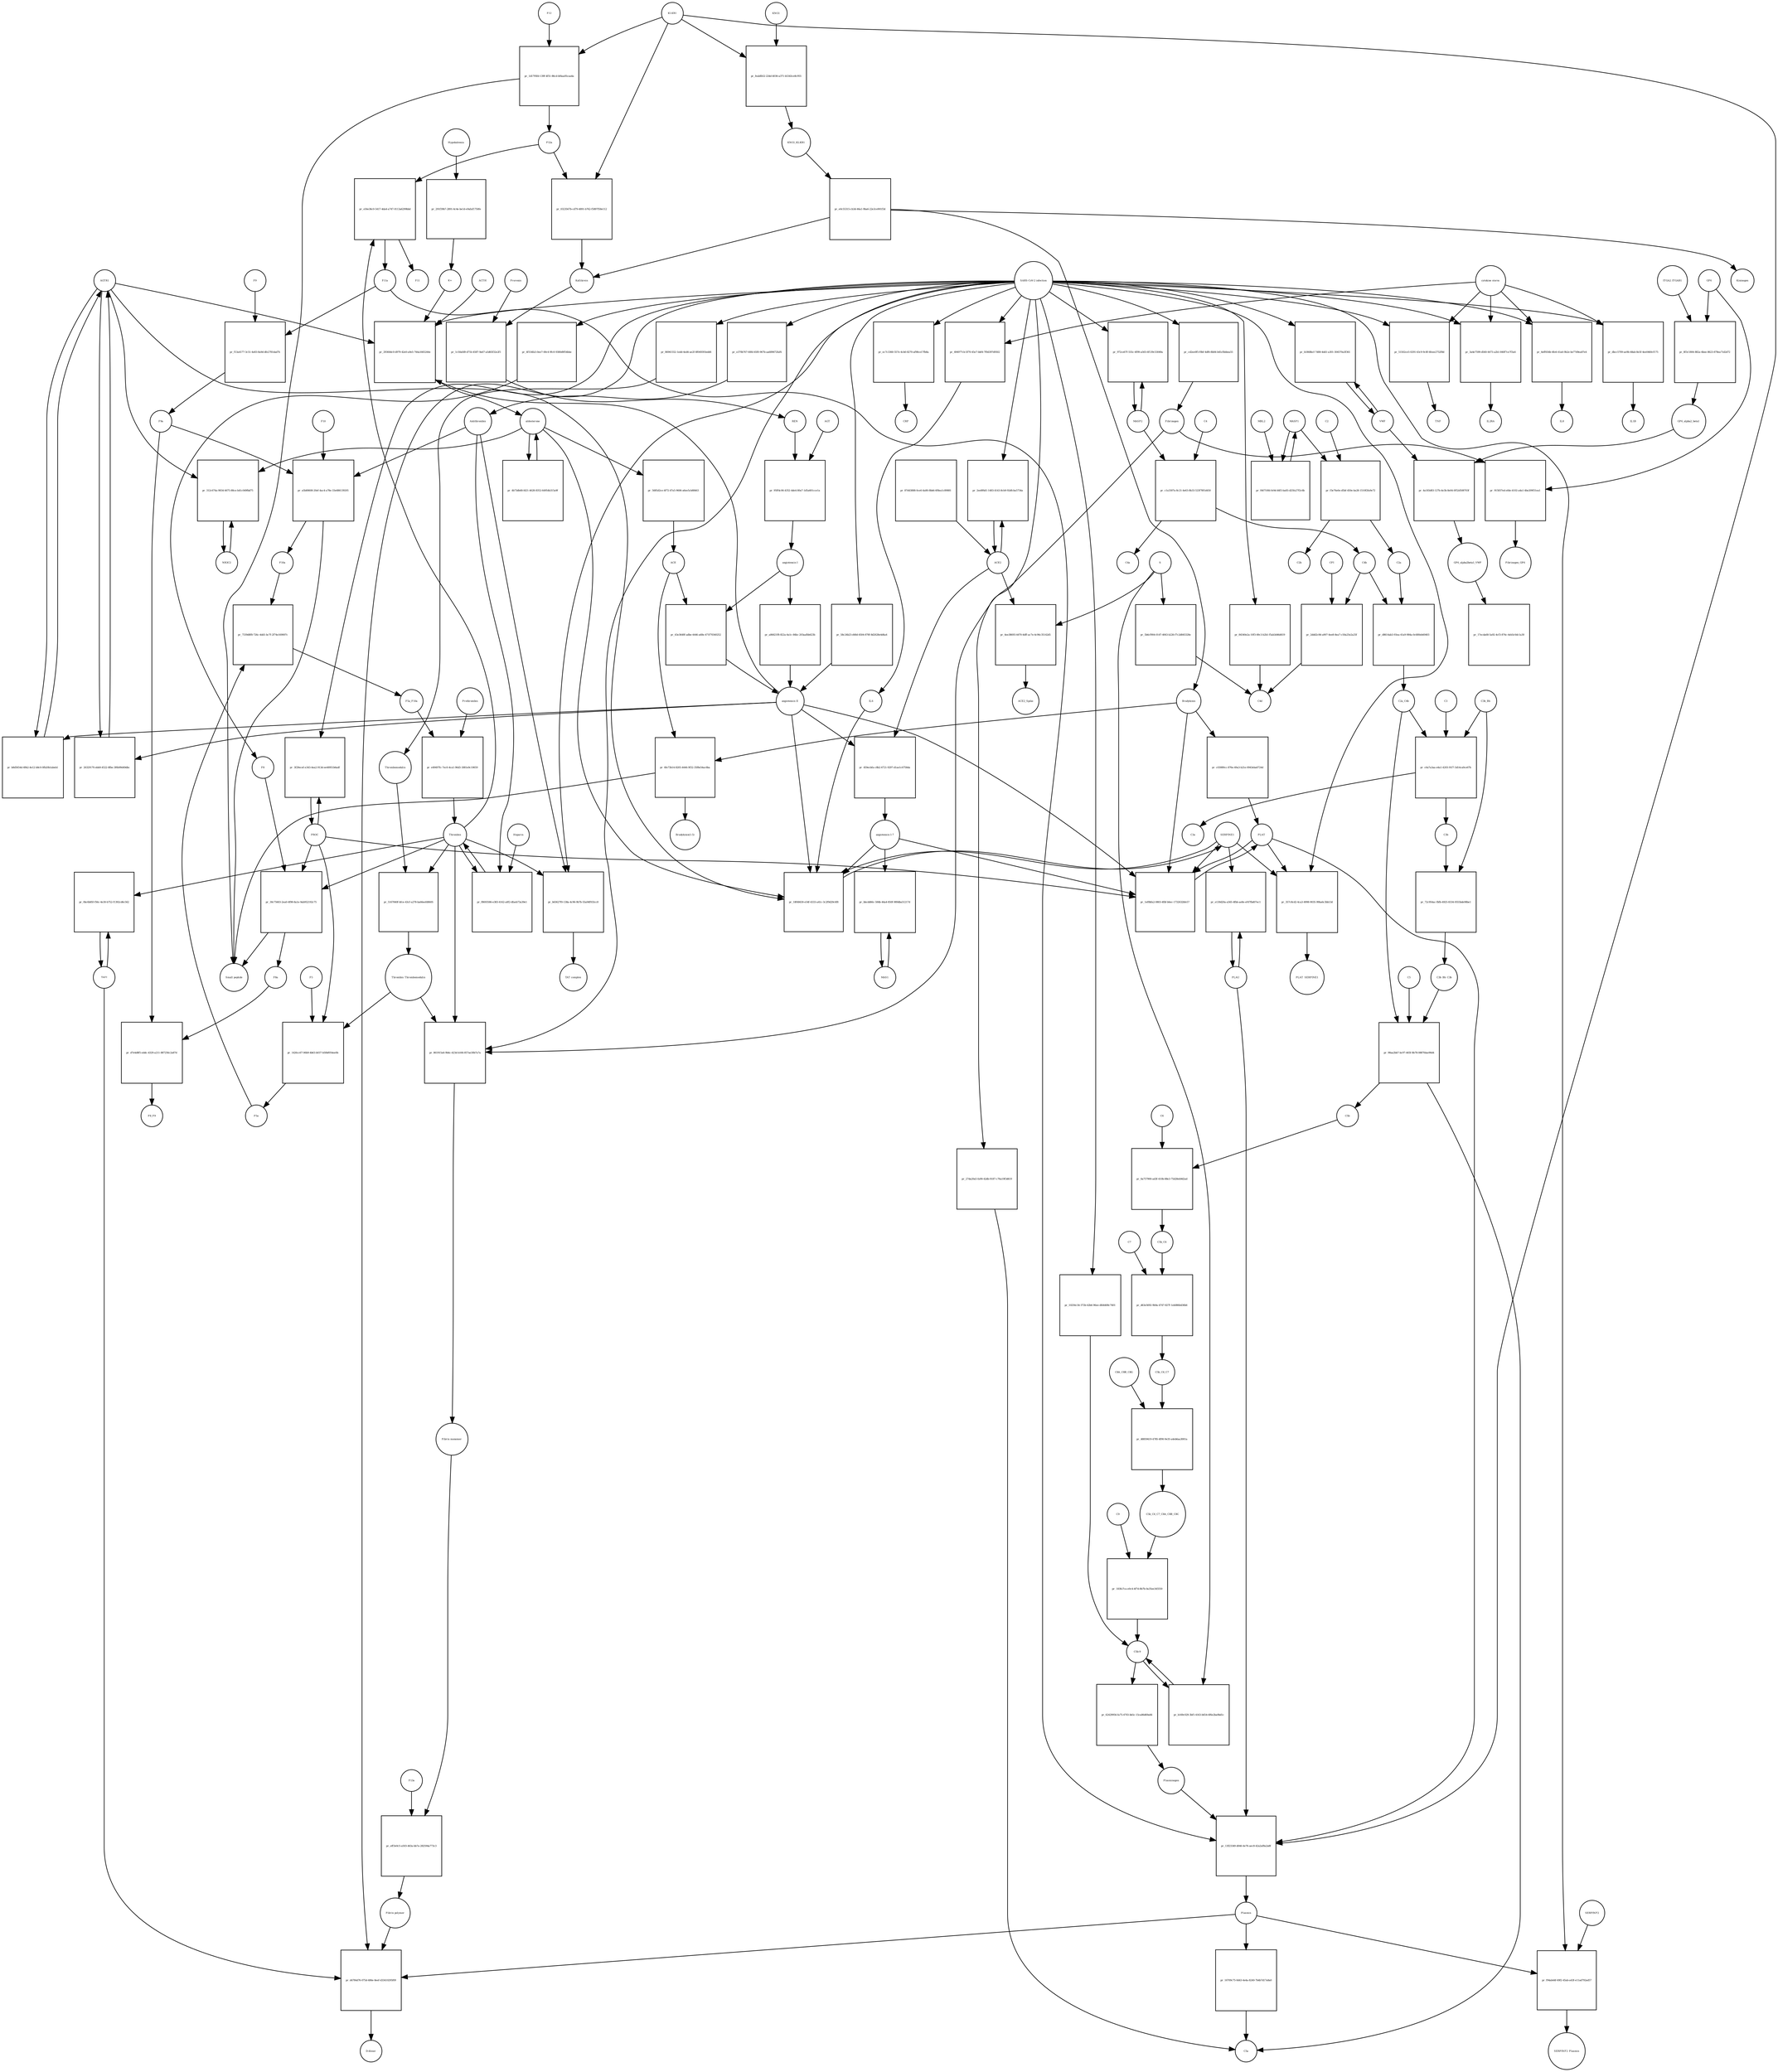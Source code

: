 strict digraph  {
F8 [annotation="urn_miriam_hgnc_3546|urn_miriam_taxonomy_9606", bipartite=0, cls=macromolecule, fontsize=4, label=F8, shape=circle];
"pr_30c75603-2ea0-4f98-8a1e-9ab952192c75" [annotation="", bipartite=1, cls=process, fontsize=4, label="pr_30c75603-2ea0-4f98-8a1e-9ab952192c75", shape=square];
"Small peptide" [annotation=urn_miriam_mesh_D010446, bipartite=0, cls=macromolecule, fontsize=4, label="Small peptide", shape=circle];
F8a [annotation="urn_miriam_hgnc.symbol_F8|urn_miriam_mesh_D015944|urn_miriam_taxonomy_9606", bipartite=0, cls=macromolecule, fontsize=4, label=F8a, shape=circle];
Thrombin [annotation="urn_miriam_hgnc_3535|urn_miriam_taxonomy_9606", bipartite=0, cls=macromolecule, fontsize=4, label=Thrombin, shape=circle];
PROC [annotation="urn_miriam_hgnc_9451|urn_miriam_taxonomy_9606", bipartite=0, cls=macromolecule, fontsize=4, label=PROC, shape=circle];
AGTR1 [annotation=urn_miriam_hgnc_336, bipartite=0, cls=macromolecule, fontsize=4, label=AGTR1, shape=circle];
"pr_b8d5654d-49b2-4e12-b8c0-0fb20b1abeb1" [annotation="", bipartite=1, cls=process, fontsize=4, label="pr_b8d5654d-49b2-4e12-b8c0-0fb20b1abeb1", shape=square];
"angiotensin II" [annotation="urn_miriam_obo.chebi_CHEBI%3A2718|urn_miriam_taxonomy_9606", bipartite=0, cls="simple chemical", fontsize=4, label="angiotensin II", shape=circle];
NR3C2 [annotation="", bipartite=0, cls=macromolecule, fontsize=4, label=NR3C2, shape=circle];
"pr_312c674a-9834-4675-88ce-b41c049fbd75" [annotation="", bipartite=1, cls=process, fontsize=4, label="pr_312c674a-9834-4675-88ce-b41c049fbd75", shape=square];
aldosterone [annotation="urn_miriam_obo.chebi_CHEBI%3A27584", bipartite=0, cls="simple chemical", fontsize=4, label=aldosterone, shape=circle];
"pr_4b73db68-fd21-4628-8352-64954b315a9f" [annotation="", bipartite=1, cls=process, fontsize=4, label="pr_4b73db68-fd21-4628-8352-64954b315a9f", shape=square];
SERPINE1 [annotation="", bipartite=0, cls=macromolecule, fontsize=4, label=SERPINE1, shape=circle];
"pr_18f48430-e54f-4333-a41c-3c2f9d29c6f8" [annotation="", bipartite=1, cls=process, fontsize=4, label="pr_18f48430-e54f-4333-a41c-3c2f9d29c6f8", shape=square];
"angiotensin I-7" [annotation="urn_miriam_obo.chebi_CHEBI%3A55438|urn_miriam_taxonomy_9606", bipartite=0, cls="simple chemical", fontsize=4, label="angiotensin I-7", shape=circle];
IL6 [annotation="urn_miriam_hgnc_6018|urn_miriam_taxonomy_9606", bipartite=0, cls=macromolecule, fontsize=4, label=IL6, shape=circle];
"pr_29360dc0-d979-42e0-a9e5-744a1665244e" [annotation="", bipartite=1, cls=process, fontsize=4, label="pr_29360dc0-d979-42e0-a9e5-744a1665244e", shape=square];
"SARS-CoV-2 infection" [annotation="urn_miriam_taxonomy_2697049|urn_miriam_mesh_D012327", bipartite=0, cls=phenotype, fontsize=4, label="SARS-CoV-2 infection", shape=circle];
"K+" [annotation="urn_miriam_obo.chebi_CHEBI%3A29103", bipartite=0, cls="simple chemical", fontsize=4, label="K+", shape=circle];
ACTH [annotation=urn_miriam_hgnc_9201, bipartite=0, cls="simple chemical", fontsize=4, label=ACTH, shape=circle];
"pr_58c24b23-d48d-4504-878f-8d2628e4d6a4" [annotation="", bipartite=1, cls=process, fontsize=4, label="pr_58c24b23-d48d-4504-878f-8d2628e4d6a4", shape=square];
Bradykinin [annotation="urn_miriam_obo.chebi_CHEBI%3A3165|urn_miriam_taxonomy_9606", bipartite=0, cls=macromolecule, fontsize=4, label=Bradykinin, shape=circle];
"pr_6fe73b14-8205-4446-9f32-35f8e54ac6ba" [annotation="", bipartite=1, cls=process, fontsize=4, label="pr_6fe73b14-8205-4446-9f32-35f8e54ac6ba", shape=square];
"Bradykinin(1-5)" [annotation="urn_miriam_mesh_C079000|urn_miriam_taxonomy_9606", bipartite=0, cls=macromolecule, fontsize=4, label="Bradykinin(1-5)", shape=circle];
ACE [annotation="urn_miriam_hgnc_2707|urn_miriam_taxonomy_9606", bipartite=0, cls=macromolecule, fontsize=4, label=ACE, shape=circle];
"pr_c03089cc-876e-49a3-b21e-0943eba6724d" [annotation="", bipartite=1, cls=process, fontsize=4, label="pr_c03089cc-876e-49a3-b21e-0943eba6724d", shape=square];
PLAT [annotation="urn_miriam_hgnc_9051|urn_miriam_taxonomy_9606", bipartite=0, cls=macromolecule, fontsize=4, label=PLAT, shape=circle];
"pr_26329170-ebb9-4522-8fbe-3f6b99d49dbc" [annotation="", bipartite=1, cls=process, fontsize=4, label="pr_26329170-ebb9-4522-8fbe-3f6b99d49dbc", shape=square];
MAS1 [annotation="", bipartite=0, cls=macromolecule, fontsize=4, label=MAS1, shape=circle];
"pr_bbcdd66c-584b-44a4-850f-989dba51217d" [annotation="", bipartite=1, cls=process, fontsize=4, label="pr_bbcdd66c-584b-44a4-850f-989dba51217d", shape=square];
Fibrinogen [annotation="urn_miriam_pubmed_19296670|urn_miriam_obo.go_GO%3A0005577|urn_miriam_hgnc_3661|urn_miriam_hgnc_3662|urn_miriam_hgnc_3694|urn_miriam_taxonomy_9606", bipartite=0, cls=complex, fontsize=4, label=Fibrinogen, shape=circle];
"pr_915837ed-efde-4102-a4a1-4be209f31ea1" [annotation="", bipartite=1, cls=process, fontsize=4, label="pr_915837ed-efde-4102-a4a1-4be209f31ea1", shape=square];
GP6 [annotation="urn_miriam_hgnc_HGNC%3A14388|urn_miriam_taxonomy_9606", bipartite=0, cls=macromolecule, fontsize=4, label=GP6, shape=circle];
Fibrinogen_GP6 [annotation="urn_miriam_pubmed_19296670|urn_miriam_obo.go_GO%3A0005577|urn_miriam_hgnc_HGNC%3A14388|urn_miriam_taxonomy_9606", bipartite=0, cls=complex, fontsize=4, label=Fibrinogen_GP6, shape=circle];
GP6_alpha2_beta1 [annotation="urn_miriam_pubmed_25051961|urn_miriam_taxonomy_10090|urn_miriam_hgnc_14338|urn_miriam_hgnc_6137|urn_miriam_hgnc_6153", bipartite=0, cls=complex, fontsize=4, label=GP6_alpha2_beta1, shape=circle];
"pr_4a183d83-127b-4e3b-8e04-0f52d508703f" [annotation="", bipartite=1, cls=process, fontsize=4, label="pr_4a183d83-127b-4e3b-8e04-0f52d508703f", shape=square];
VWF [annotation="urn_miriam_hgnc_12726|urn_miriam_taxonomy_9606", bipartite=0, cls=macromolecule, fontsize=4, label=VWF, shape=circle];
GP6_alpha2beta1_VWF [annotation="urn_miriam_pubmed_25051961|urn_miriam_taxonomy_10090|urn_miriam_hgnc_14338|urn_miriam_hgnc_6137|urn_miriam_hgnc_6153|urn_miriam_hgnc_12726", bipartite=0, cls=complex, fontsize=4, label=GP6_alpha2beta1_VWF, shape=circle];
"pr_8f3c1804-882a-4bee-8623-878ea71d2d72" [annotation="", bipartite=1, cls=process, fontsize=4, label="pr_8f3c1804-882a-4bee-8623-878ea71d2d72", shape=square];
ITGA2_ITGAB1 [annotation="urn_miriam_intact_EBI-16428357|urn_miriam_hgnc_6137|urn_miriam_hgnc_6153|urn_miriam_taxonomy_9606", bipartite=0, cls=complex, fontsize=4, label=ITGA2_ITGAB1, shape=circle];
"pr_17ecda68-5a92-4cf3-874c-4eb5c0dc1a30" [annotation="", bipartite=1, cls="omitted process", fontsize=4, label="pr_17ecda68-5a92-4cf3-874c-4eb5c0dc1a30", shape=square];
"Fibrin polymer" [annotation="urn_miriam_mesh_C465961|urn_miriam_taxonomy_9606", bipartite=0, cls=macromolecule, fontsize=4, label="Fibrin polymer", shape=circle];
"pr_d4784d76-075d-486e-8eef-d33410295f09" [annotation="", bipartite=1, cls=process, fontsize=4, label="pr_d4784d76-075d-486e-8eef-d33410295f09", shape=square];
"D-dimer" [annotation="urn_miriam_pubmed_19008457|urn_miriam_mesh_C036309|urn_miriam_taxonomy_9606", bipartite=0, cls=macromolecule, fontsize=4, label="D-dimer", shape=circle];
Plasmin [annotation="urn_miriam_hgnc.symbol_PLG|urn_miriam_mesh_D005341|urn_miriam_brenda_3.4.21.7|urn_miriam_taxonomy_9606", bipartite=0, cls=macromolecule, fontsize=4, label=Plasmin, shape=circle];
TAFI [annotation="urn_miriam_hgnc_1546|urn_miriam_taxonomy_9606", bipartite=0, cls=macromolecule, fontsize=4, label=TAFI, shape=circle];
"Fibrin monomer" [annotation="urn_miriam_mesh_C011468|urn_miriam_taxonomy_9606", bipartite=0, cls=macromolecule, fontsize=4, label="Fibrin monomer", shape=circle];
"pr_eff3e0c5-a503-463a-bb7a-282594a773c3" [annotation="", bipartite=1, cls=process, fontsize=4, label="pr_eff3e0c5-a503-463a-bb7a-282594a773c3", shape=square];
F13a [annotation="urn_miriam_hgnc.symbol_F13|urn_miriam_mesh_D026122|urn_miriam_brenda_2.3.2.13|urn_miriam_taxonomy_9606", bipartite=0, cls=macromolecule, fontsize=4, label=F13a, shape=circle];
"pr_51502ce5-0291-43c9-9c8f-6feee2752f8d" [annotation="", bipartite=1, cls=process, fontsize=4, label="pr_51502ce5-0291-43c9-9c8f-6feee2752f8d", shape=square];
TNF [annotation="urn_miriam_hgnc_11892|urn_miriam_taxonomy_9606", bipartite=0, cls=macromolecule, fontsize=4, label=TNF, shape=circle];
"cytokine storm" [annotation="urn_miriam_pubmed_2504360|urn_miriam_taxonomy_9606", bipartite=0, cls=phenotype, fontsize=4, label="cytokine storm", shape=circle];
"pr_16709c75-0d43-4e4a-8240-7b4b7d17a8a0" [annotation="", bipartite=1, cls=process, fontsize=4, label="pr_16709c75-0d43-4e4a-8240-7b4b7d17a8a0", shape=square];
C5a [annotation="urn_miriam_hgnc.symbol_C5|urn_miriam_mesh_D015936|urn_miriam_taxonomy_9606", bipartite=0, cls=macromolecule, fontsize=4, label=C5a, shape=circle];
"pr_62429956-fa75-4703-bb5c-15ca86d69a66" [annotation="", bipartite=1, cls=process, fontsize=4, label="pr_62429956-fa75-4703-bb5c-15ca86d69a66", shape=square];
Plasminogen [annotation="urn_miriam_hgnc_9071|urn_miriam_taxonomy_9606", bipartite=0, cls=macromolecule, fontsize=4, label=Plasminogen, shape=circle];
"C5b-9" [annotation="urn_miriam_obo.go_GO%3A0005579|urn_miriam_mesh_D015938|urn_miriam_mesh_D050776|urn_miriam_hgnc_1339|urn_miriam_hgnc_1346|urn_miriam_hgnc_1352|urn_miriam_hgnc_1353|urn_miriam_hgnc_1354|urn_miriam_hgnc_1358|urn_miriam_taxonomy_9606", bipartite=0, cls=complex, fontsize=4, label="C5b-9", shape=circle];
C2 [annotation="urn_miriam_hgnc_1248|urn_miriam_taxonomy_9606", bipartite=0, cls=macromolecule, fontsize=4, label=C2, shape=circle];
"pr_f3e76e0e-d5bf-450e-ba28-1510f2fa9e72" [annotation="", bipartite=1, cls=process, fontsize=4, label="pr_f3e76e0e-d5bf-450e-ba28-1510f2fa9e72", shape=square];
C2a [annotation="urn_miriam_hgnc.symbol_C2|urn_miriam_mesh_D050678|urn_miriam_taxonomy_9606", bipartite=0, cls=macromolecule, fontsize=4, label=C2a, shape=circle];
C2b [annotation="urn_miriam_hgnc.symbol_C2|urn_miriam_mesh_D050679|urn_miriam_taxonomy_9606", bipartite=0, cls=macromolecule, fontsize=4, label=C2b, shape=circle];
MASP1 [annotation="urn_miriam_hgnc_6901|urn_miriam_taxonomy_9606", bipartite=0, cls=macromolecule, fontsize=4, label=MASP1, shape=circle];
"pr_3a4e7599-d560-4473-a2b1-840f7ce7f3a4" [annotation="", bipartite=1, cls=process, fontsize=4, label="pr_3a4e7599-d560-4473-a2b1-840f7ce7f3a4", shape=square];
IL2RA [annotation="urn_miriam_hgnc_6008|urn_miriam_taxonomy_9606", bipartite=0, cls=macromolecule, fontsize=4, label=IL2RA, shape=circle];
"pr_6eff656b-4fe6-41a6-9b2e-be77d9ea87e4" [annotation="", bipartite=1, cls=process, fontsize=4, label="pr_6eff656b-4fe6-41a6-9b2e-be77d9ea87e4", shape=square];
IL8 [annotation="urn_miriam_hgnc_6025|urn_miriam_taxonomy_9606", bipartite=0, cls=macromolecule, fontsize=4, label=IL8, shape=circle];
"pr_27da20a5-fa90-42db-9187-c76a19f3d619" [annotation="", bipartite=1, cls=process, fontsize=4, label="pr_27da20a5-fa90-42db-9187-c76a19f3d619", shape=square];
"pr_494977cb-5f70-45e7-bbf4-7f0d397d9502" [annotation="", bipartite=1, cls=process, fontsize=4, label="pr_494977cb-5f70-45e7-bbf4-7f0d397d9502", shape=square];
"pr_dbcc5709-ae9b-48ab-8e5f-4ee0460cf175" [annotation="", bipartite=1, cls=process, fontsize=4, label="pr_dbcc5709-ae9b-48ab-8e5f-4ee0460cf175", shape=square];
IL1B [annotation="urn_miriam_hgnc_5992|urn_miriam_taxonomy_9606", bipartite=0, cls=macromolecule, fontsize=4, label=IL1B, shape=circle];
Prorenin [annotation="urn_miriam_hgnc_9958|urn_miriam_taxonomy_9606", bipartite=0, cls=macromolecule, fontsize=4, label=Prorenin, shape=circle];
"pr_1c50afd9-d71b-4587-9a67-a5d65f32e2f1" [annotation="", bipartite=1, cls=process, fontsize=4, label="pr_1c50afd9-d71b-4587-9a67-a5d65f32e2f1", shape=square];
REN [annotation="urn_miriam_hgnc.symbol_REN|urn_miriam_taxonomy_9606", bipartite=0, cls=macromolecule, fontsize=4, label=REN, shape=circle];
Kallikrein [annotation="urn_miriam_hgnc.symbol_KLKB1|urn_miriam_mesh_D020842|urn_miriam_brenda_3.4.21.34|urn_miriam_taxonomy_9606", bipartite=0, cls=macromolecule, fontsize=4, label=Kallikrein, shape=circle];
KLKB1 [annotation="urn_miriam_hgnc_6371|urn_miriam_taxonomy_9606", bipartite=0, cls=macromolecule, fontsize=4, label=KLKB1, shape=circle];
"pr_0323567b-cd79-4891-b762-f5897f58e112" [annotation="", bipartite=1, cls=process, fontsize=4, label="pr_0323567b-cd79-4891-b762-f5897f58e112", shape=square];
F12a [annotation="urn_miriam_hgnc.symbol_F12|urn_miriam_mesh_D015956|urn_miriam_brenda_3.4.21.38|urn_miriam_taxonomy_9606", bipartite=0, cls=macromolecule, fontsize=4, label=F12a, shape=circle];
"pr_86941552-1edd-4ed4-ae2f-8f049393edd6" [annotation="", bipartite=1, cls=process, fontsize=4, label="pr_86941552-1edd-4ed4-ae2f-8f049393edd6", shape=square];
Thrombomodulin [annotation="urn_miriam_hgnc_11784|urn_miriam_taxonomy_9606", bipartite=0, cls=macromolecule, fontsize=4, label=Thrombomodulin, shape=circle];
"pr_f94ab44f-69f2-45ab-a43f-e11ad792ad57" [annotation="", bipartite=1, cls=process, fontsize=4, label="pr_f94ab44f-69f2-45ab-a43f-e11ad792ad57", shape=square];
SERPINF2 [annotation="urn_miriam_hgnc_9075|urn_miriam_taxonomy_9606", bipartite=0, cls=macromolecule, fontsize=4, label=SERPINF2, shape=circle];
SERPINF2_Plasmin [annotation="urn_miriam_pubmed_2437112|urn_miriam_biogrid_314240|urn_miriam_hgnc_9075|urn_miriam_mesh_D005341|urn_miriam_taxonomy_9606", bipartite=0, cls=complex, fontsize=4, label=SERPINF2_Plasmin, shape=circle];
"pr_84340e2a-10f3-49c3-b2b1-f5ab3d46d619" [annotation="", bipartite=1, cls=process, fontsize=4, label="pr_84340e2a-10f3-49c3-b2b1-f5ab3d46d619", shape=square];
C4d [annotation="urn_miriam_hgnc.symbol_C4b|urn_miriam_mesh_C032261|urn_miriam_taxonomy_9606", bipartite=0, cls=macromolecule, fontsize=4, label=C4d, shape=circle];
"pr_10256c34-372b-42b6-96ee-dfd4408c7401" [annotation="", bipartite=1, cls=process, fontsize=4, label="pr_10256c34-372b-42b6-96ee-dfd4408c7401", shape=square];
"pr_3f29ecef-e343-4ea2-913d-ee48951b6adf" [annotation="", bipartite=1, cls=process, fontsize=4, label="pr_3f29ecef-e343-4ea2-913d-ee48951b6adf", shape=square];
"pr_b1868bcf-7d08-4dd1-a301-304570a3f361" [annotation="", bipartite=1, cls=process, fontsize=4, label="pr_b1868bcf-7d08-4dd1-a301-304570a3f361", shape=square];
"pr_ec7c3360-557e-4cb0-8270-af98ce17fb8a" [annotation="", bipartite=1, cls=process, fontsize=4, label="pr_ec7c3360-557e-4cb0-8270-af98ce17fb8a", shape=square];
CRP [annotation="urn_miriam_hgnc_2367|urn_miriam_taxonomy_9606", bipartite=0, cls=macromolecule, fontsize=4, label=CRP, shape=circle];
"pr_b169c029-3bf1-4163-b654-6f6e2ba9bd1c" [annotation="", bipartite=1, cls=process, fontsize=4, label="pr_b169c029-3bf1-4163-b654-6f6e2ba9bd1c", shape=square];
S [annotation="urn_miriam_uniprot_P0DTC2|urn_miriam_uniprot_P59594|urn_miriam_taxonomy_2697049", bipartite=0, cls=macromolecule, fontsize=4, label=S, shape=circle];
"pr_5b6cf904-0147-4063-b226-f7c2d845328e" [annotation="", bipartite=1, cls=process, fontsize=4, label="pr_5b6cf904-0147-4063-b226-f7c2d845328e", shape=square];
"pr_459ecbfa-c8b2-4721-9297-d1ae1c6758da" [annotation="", bipartite=1, cls=process, fontsize=4, label="pr_459ecbfa-c8b2-4721-9297-d1ae1c6758da", shape=square];
ACE2 [annotation="urn_miriam_hgnc_13557|urn_miriam_taxonomy_9606", bipartite=0, cls=macromolecule, fontsize=4, label=ACE2, shape=circle];
"pr_87d43888-0ce6-4a80-8bb6-6f8ea1c89881" [annotation="", bipartite=1, cls=process, fontsize=4, label="pr_87d43888-0ce6-4a80-8bb6-6f8ea1c89881", shape=square];
"pr_4ee38693-4470-4dff-ac7e-4c96c35142d5" [annotation="", bipartite=1, cls=process, fontsize=4, label="pr_4ee38693-4470-4dff-ac7e-4c96c35142d5", shape=square];
ACE2_Spike [annotation="urn_miriam_pdb_6CS2|urn_miriam_hgnc_13557|urn_miriam_uniprot_P0DTC2|urn_miriam_taxonomy_9606|urn_miriam_taxonomy_2697049", bipartite=0, cls=complex, fontsize=4, label=ACE2_Spike, shape=circle];
"pr_2ee8f6d1-1483-4143-8cb9-92dfcba5734a" [annotation="", bipartite=1, cls=process, fontsize=4, label="pr_2ee8f6d1-1483-4143-8cb9-92dfcba5734a", shape=square];
"pr_e370b767-60fd-45f0-967b-aa689672faf6" [annotation="", bipartite=1, cls=process, fontsize=4, label="pr_e370b767-60fd-45f0-967b-aa689672faf6", shape=square];
Antithrombin [annotation="urn_miriam_hgnc_775|urn_miriam_taxonomy_9606", bipartite=0, cls=macromolecule, fontsize=4, label=Antithrombin, shape=circle];
"pr_4f154fa5-0ee7-49c4-9fc0-9380d9f54bbe" [annotation="", bipartite=1, cls=process, fontsize=4, label="pr_4f154fa5-0ee7-49c4-9fc0-9380d9f54bbe", shape=square];
C4b [annotation="urn_miriam_hgnc_1324|urn_miriam_taxonomy_9606", bipartite=0, cls=macromolecule, fontsize=4, label=C4b, shape=circle];
"pr_2ddd2c84-a907-4ee8-8ea7-c50a25e2a25f" [annotation="", bipartite=1, cls=process, fontsize=4, label="pr_2ddd2c84-a907-4ee8-8ea7-c50a25e2a25f", shape=square];
CFI [annotation="urn_miriam_hgnc_2771|urn_miriam_taxonomy_9606", bipartite=0, cls=macromolecule, fontsize=4, label=CFI, shape=circle];
C3b [annotation="urn_miriam_hgnc.symbol_C3|urn_miriam_mesh_D003179|urn_miriam_taxonomy_9606", bipartite=0, cls=macromolecule, fontsize=4, label=C3b, shape=circle];
"pr_72c954ac-fbfb-4925-8334-0555bde98be1" [annotation="", bipartite=1, cls=process, fontsize=4, label="pr_72c954ac-fbfb-4925-8334-0555bde98be1", shape=square];
C3b_Bb [annotation="urn_miriam_pubmed_12440962|urn_miriam_brenda_3.4.21.47|urn_miriam_mesh_D051561|urn_miriam_mesh_D003179|urn_miriam_hgnc_1037|urn_miriam_taxonomy_9606", bipartite=0, cls=complex, fontsize=4, label=C3b_Bb, shape=circle];
C3b_Bb_C3b [annotation="urn_miriam_pubmed_12440962|urn_miriam_brenda_34.4.21.47|urn_miriam_mesh_D051566|urn_miriam_mesh_D003179|urn_miriam_hgnc_1037|urn_miriam_taxonomy_9606", bipartite=0, cls=complex, fontsize=4, label=C3b_Bb_C3b, shape=circle];
"pr_d8614ab3-93ea-41a9-984a-0c680eb60403" [annotation="", bipartite=1, cls=process, fontsize=4, label="pr_d8614ab3-93ea-41a9-984a-0c680eb60403", shape=square];
C2a_C4b [annotation="urn_miriam_mesh_D051574|urn_miriam_brenda_3.4.21.43|urn_miriam_mesh_D050678|urn_miriam_hgnc_1324|urn_miriam_taxonomy_9606", bipartite=0, cls=complex, fontsize=4, label=C2a_C4b, shape=circle];
C4 [annotation="urn_miriam_mesh_D00318|urn_miriam_taxonomy_9606", bipartite=0, cls=macromolecule, fontsize=4, label=C4, shape=circle];
"pr_c1a3307a-8c21-4e63-8b33-523f78f1d450" [annotation="", bipartite=1, cls=process, fontsize=4, label="pr_c1a3307a-8c21-4e63-8b33-523f78f1d450", shape=square];
C4a [annotation="urn_miriam_hgnc_1323|urn_miriam_taxonomy_9606", bipartite=0, cls=macromolecule, fontsize=4, label=C4a, shape=circle];
MASP2 [annotation="urn_miriam_hgnc_6902|urn_miriam_taxonomy_9606", bipartite=0, cls=macromolecule, fontsize=4, label=MASP2, shape=circle];
"pr_f46710fd-fe9d-46f3-ba83-d25fa27f2c6b" [annotation="", bipartite=1, cls=process, fontsize=4, label="pr_f46710fd-fe9d-46f3-ba83-d25fa27f2c6b", shape=square];
MBL2 [annotation="urn_miriam_hgnc_6902|urn_miriam_taxonomy_9606", bipartite=0, cls=macromolecule, fontsize=4, label=MBL2, shape=circle];
"pr_972ce67f-555c-4f99-a565-6f139c53049a" [annotation="", bipartite=1, cls=process, fontsize=4, label="pr_972ce67f-555c-4f99-a565-6f139c53049a", shape=square];
PLAU [annotation="urn_miriam_hgnc_9052|urn_miriam_taxonomy_9606", bipartite=0, cls=macromolecule, fontsize=4, label=PLAU, shape=circle];
"pr_e130d20a-a565-4fbb-ae8e-ef47fbd07ec1" [annotation="", bipartite=1, cls=process, fontsize=4, label="pr_e130d20a-a565-4fbb-ae8e-ef47fbd07ec1", shape=square];
C5b_C6_C7_C8A_C8B_C8G [annotation="urn_miriam_pubmed_28630159|urn_miriam_mesh_C042295|urn_miriam_mesh_D050776|urn_miriam_hgnc_1339|urn_miriam_hgnc_1352|urn_miriam_hgnc_1353|urn_miriam_hgnc_1354|urn_miriam_taxonomy_9606", bipartite=0, cls=complex, fontsize=4, label=C5b_C6_C7_C8A_C8B_C8G, shape=circle];
"pr_183fa7ca-e0c4-4f7d-8b7b-0a35ee345550" [annotation="", bipartite=1, cls=process, fontsize=4, label="pr_183fa7ca-e0c4-4f7d-8b7b-0a35ee345550", shape=square];
C9 [annotation="urn_miriam_hgnc_1358|urn_miriam_taxonomy_9606", bipartite=0, cls=macromolecule, fontsize=4, label=C9, shape=circle];
C5b_C6_C7 [annotation="urn_miriam_pubmed_28630159|urn_miriam_mesh_C037453|urn_miriam_mesh_D050776|urn_miriam_hgnc_1339|urn_miriam_hgnc_1346|urn_miriam_taxonomy_9606", bipartite=0, cls=complex, fontsize=4, label=C5b_C6_C7, shape=circle];
"pr_48859419-4785-4f90-9e35-a4eb6aa3001a" [annotation="", bipartite=1, cls=process, fontsize=4, label="pr_48859419-4785-4f90-9e35-a4eb6aa3001a", shape=square];
C8A_C8B_C8G [annotation="urn_miriam_mesh_D003185|urn_miriam_hgnc_1353|urn_miriam_hgnc_1352|urn_miriam_hgnc_1354|urn_miriam_taxonomy_9606", bipartite=0, cls=complex, fontsize=4, label=C8A_C8B_C8G, shape=circle];
C5b_C6 [annotation="urn_miriam_mesh_C050974|urn_miriam_mesh_D050776|urn_miriam_hgnc_1339|urn_miriam_taxonomy_9606", bipartite=0, cls=complex, fontsize=4, label=C5b_C6, shape=circle];
"pr_d63e5692-9b9a-4747-827f-1eb086b436b6" [annotation="", bipartite=1, cls=process, fontsize=4, label="pr_d63e5692-9b9a-4747-827f-1eb086b436b6", shape=square];
C7 [annotation="urn_miriam_hgnc_HGNC%3A1346|urn_miriam_taxonomy_9606", bipartite=0, cls=macromolecule, fontsize=4, label=C7, shape=circle];
C5b [annotation="urn_miriam_hgnc.symbol_C5|urn_miriam_mesh_D050776|urn_miriam_taxonomy_9606", bipartite=0, cls=macromolecule, fontsize=4, label=C5b, shape=circle];
"pr_6a757900-ad3f-410b-88e3-75d28eb9d2ad" [annotation="", bipartite=1, cls=process, fontsize=4, label="pr_6a757900-ad3f-410b-88e3-75d28eb9d2ad", shape=square];
C6 [annotation="urn_miriam_hgnc_1339|urn_miriam_taxonomy_9606", bipartite=0, cls=macromolecule, fontsize=4, label=C6, shape=circle];
C5 [annotation="urn_miriam_hgnc_1331|urn_miriam_taxonomy_9606", bipartite=0, cls=macromolecule, fontsize=4, label=C5, shape=circle];
"pr_98aa2bb7-bc97-465f-8b78-0887fdae90d4" [annotation="", bipartite=1, cls=process, fontsize=4, label="pr_98aa2bb7-bc97-465f-8b78-0887fdae90d4", shape=square];
C3 [annotation="urn_miriam_hgnc_1318|urn_miriam_taxonomy_9606", bipartite=0, cls=macromolecule, fontsize=4, label=C3, shape=circle];
"pr_c6a7a3aa-e4a1-4203-91f7-5d14ca9ce67b" [annotation="", bipartite=1, cls=process, fontsize=4, label="pr_c6a7a3aa-e4a1-4203-91f7-5d14ca9ce67b", shape=square];
C3a [annotation="urn_miriam_hgnc.symbol_C3|urn_miriam_mesh_D015926|urn_miriam_taxonomy_9606", bipartite=0, cls=macromolecule, fontsize=4, label=C3a, shape=circle];
"pr_5167840f-bfce-43cf-a278-ba66eefd8605" [annotation="", bipartite=1, cls=process, fontsize=4, label="pr_5167840f-bfce-43cf-a278-ba66eefd8605", shape=square];
Thrombin_Thrombomodulin [annotation="urn_miriam_pubmed_6282863|urn_miriam_taxonomy_9986|urn_miriam_biogrid_283352|urn_miriam_mesh_D013917|urn_miriam_hgnc_11784", bipartite=0, cls=complex, fontsize=4, label=Thrombin_Thrombomodulin, shape=circle];
"pr_861915a6-9b4c-423d-b166-857ae30b7a7a" [annotation="", bipartite=1, cls=process, fontsize=4, label="pr_861915a6-9b4c-423d-b166-857ae30b7a7a", shape=square];
KNG1_KLKB1 [annotation="urn_miriam_pubmed_17598838|urn_miriam_intact_EBI-10087151|urn_miriam_hgnc_6371|urn_miriam_hgnc_6383|urn_miriam_taxonomy_9606", bipartite=0, cls=complex, fontsize=4, label=KNG1_KLKB1, shape=circle];
"pr_e0c55315-cb3d-46a1-9ba6-22e3ce901f3d" [annotation="", bipartite=1, cls=process, fontsize=4, label="pr_e0c55315-cb3d-46a1-9ba6-22e3ce901f3d", shape=square];
Kininogen [annotation="urn_miriam_hgnc.symbol_KNG1|urn_miriam_mesh_D019679|urn_miriam_taxonomy_9606", bipartite=0, cls=macromolecule, fontsize=4, label=Kininogen, shape=circle];
"pr_cd2ee0f5-f0bf-4df6-8b84-b45cfbbbea55" [annotation="", bipartite=1, cls=process, fontsize=4, label="pr_cd2ee0f5-f0bf-4df6-8b84-b45cfbbbea55", shape=square];
"angiotensin I" [annotation="urn_miriam_obo.chebi_CHEBI%3A2718|urn_miriam_taxonomy_9606", bipartite=0, cls="simple chemical", fontsize=4, label="angiotensin I", shape=circle];
"pr_a86621f8-822a-4a1c-84bc-203aafbb623b" [annotation="", bipartite=1, cls=process, fontsize=4, label="pr_a86621f8-822a-4a1c-84bc-203aafbb623b", shape=square];
"pr_357c8cd2-4ca3-4998-9035-99ba6c3bb13d" [annotation="", bipartite=1, cls=process, fontsize=4, label="pr_357c8cd2-4ca3-4998-9035-99ba6c3bb13d", shape=square];
PLAT_SERPINE1 [annotation="urn_miriam_pubmed_22449964|urn_miriam_intact_EBI-7800882|urn_miriam_hgnc_9051|urn_miriam_hgnc_8593|urn_miriam_taxonomy_9606", bipartite=0, cls=complex, fontsize=4, label=PLAT_SERPINE1, shape=circle];
"pr_0bc6b85f-f56c-4e30-b752-f1392cd6c562" [annotation="", bipartite=1, cls=process, fontsize=4, label="pr_0bc6b85f-f56c-4e30-b752-f1392cd6c562", shape=square];
"pr_1ef8bfa2-0803-4fbf-b6ec-1732632bfe57" [annotation="", bipartite=1, cls=process, fontsize=4, label="pr_1ef8bfa2-0803-4fbf-b6ec-1732632bfe57", shape=square];
"pr_b63627f0-138a-4c96-9b7b-55a94f933cc8" [annotation="", bipartite=1, cls=process, fontsize=4, label="pr_b63627f0-138a-4c96-9b7b-55a94f933cc8", shape=square];
"TAT complex" [annotation="urn_miriam_pubmed_22930518|urn_miriam_mesh_C046193|urn_miriam_mesh_D013917|urn_miriam_hgnc_775|urn_miriam_taxonomy_9606", bipartite=0, cls=complex, fontsize=4, label="TAT complex", shape=circle];
"pr_13f23349-d046-4e76-aec8-42a2af8a2a8f" [annotation="", bipartite=1, cls=process, fontsize=4, label="pr_13f23349-d046-4e76-aec8-42a2af8a2a8f", shape=square];
F11a [annotation="urn_miriam_hgnc.symbol_F11|urn_miriam_mesh_D015945|urn_miriam_brenda_3.4.21.27|urn_miriam_taxonomy_9606", bipartite=0, cls=macromolecule, fontsize=4, label=F11a, shape=circle];
"pr_f8693586-e383-4162-a0f2-dfaeb73a39e1" [annotation="", bipartite=1, cls=process, fontsize=4, label="pr_f8693586-e383-4162-a0f2-dfaeb73a39e1", shape=square];
Heparin [annotation="urn_miriam_pubmed_708377|urn_miriam_obo.chebi_CHEBI%3A28304|urn_miriam_taxonomy_9606", bipartite=0, cls="simple chemical", fontsize=4, label=Heparin, shape=circle];
Prothrombin [annotation="urn_miriam_hgnc_3535|urn_miriam_taxonomy_9606", bipartite=0, cls=macromolecule, fontsize=4, label=Prothrombin, shape=circle];
"pr_e49497fc-7ec0-4ca1-96d3-1881e9c10659" [annotation="", bipartite=1, cls=process, fontsize=4, label="pr_e49497fc-7ec0-4ca1-96d3-1881e9c10659", shape=square];
F5a_F10a [annotation="urn_miriam_pubmed_2303476|urn_miriam_mesh_C022475|urn_miriam_mesh_D15943|urn_miriam_mesh_D015951|urn_miriam_taxonomy_9606", bipartite=0, cls=complex, fontsize=4, label=F5a_F10a, shape=circle];
F10a [annotation="urn_miriam_hgnc.symbol_F10|urn_miriam_mesh_D015951|urn_miriam_brenda_3.4.21.6|urn_miriam_taxonomy_9606", bipartite=0, cls=macromolecule, fontsize=4, label=F10a, shape=circle];
"pr_7339d8f8-726c-4dd1-bc7f-2f74e169007c" [annotation="", bipartite=1, cls=process, fontsize=4, label="pr_7339d8f8-726c-4dd1-bc7f-2f74e169007c", shape=square];
F5a [annotation="urn_miriam_hgnc.symbol_F5|urn_miriam_mesh_D015943|urn_miriam_taxonomy_9606", bipartite=0, cls=macromolecule, fontsize=4, label=F5a, shape=circle];
F5 [annotation="urn_miriam_hgnc_3541|urn_miriam_taxonomy_9606", bipartite=0, cls=macromolecule, fontsize=4, label=F5, shape=circle];
"pr_1426cc67-06b9-4b63-b037-b50bf054ee0b" [annotation="", bipartite=1, cls=process, fontsize=4, label="pr_1426cc67-06b9-4b63-b037-b50bf054ee0b", shape=square];
F9a [annotation="urn_miriam_hgnc.symbol_F9|urn_miriam_mesh_D015949|urn_miriam_taxonomy_9606", bipartite=0, cls=macromolecule, fontsize=4, label=F9a, shape=circle];
"pr_d7e4d8f5-eddc-4329-a211-887256c2a87d" [annotation="", bipartite=1, cls=process, fontsize=4, label="pr_d7e4d8f5-eddc-4329-a211-887256c2a87d", shape=square];
F8_F9 [annotation="urn_miriam_pubmed_22471307|urn_miriam_hgnc_3546|urn_miriam_hgnc_35531|urn_miriam_intact_EBI-11621595|urn_miriam_taxonomy_9606", bipartite=0, cls=complex, fontsize=4, label=F8_F9, shape=circle];
F9 [annotation="urn_miriam_hgnc_35531|urn_miriam_taxonomy_9606", bipartite=0, cls=macromolecule, fontsize=4, label=F9, shape=circle];
"pr_f13a4177-3c51-4e83-8a9d-dfe2781dad7b" [annotation="", bipartite=1, cls=process, fontsize=4, label="pr_f13a4177-3c51-4e83-8a9d-dfe2781dad7b", shape=square];
"pr_feabfb52-224d-4036-a371-b5343ce8c955" [annotation="", bipartite=1, cls=process, fontsize=4, label="pr_feabfb52-224d-4036-a371-b5343ce8c955", shape=square];
KNG1 [annotation="urn_miriam_hgnc.symbol_6383|urn_miriam_taxonomy_9606", bipartite=0, cls=macromolecule, fontsize=4, label=KNG1, shape=circle];
"pr_e56e36c0-5417-4da4-a747-0113a6299bbd" [annotation="", bipartite=1, cls=process, fontsize=4, label="pr_e56e36c0-5417-4da4-a747-0113a6299bbd", shape=square];
F11 [annotation="urn_miriam_hgnc_3529|urn_miriam_taxonomy_9606", bipartite=0, cls=macromolecule, fontsize=4, label=F11, shape=circle];
F12 [annotation="urn_miriam_hgnc_3530|urn_miriam_taxonomy_9606", bipartite=0, cls=macromolecule, fontsize=4, label=F12, shape=circle];
"pr_1d1795fd-139f-4f51-86cd-bf4aa05caa4a" [annotation="", bipartite=1, cls=process, fontsize=4, label="pr_1d1795fd-139f-4f51-86cd-bf4aa05caa4a", shape=square];
"pr_43e3648f-adbe-4446-a68e-471f70340252" [annotation="", bipartite=1, cls=process, fontsize=4, label="pr_43e3648f-adbe-4446-a68e-471f70340252", shape=square];
F10 [annotation="urn_miriam_hgnc_3528|urn_miriam_taxonomy_9606", bipartite=0, cls=macromolecule, fontsize=4, label=F10, shape=circle];
"pr_a5b80608-20ef-4ac4-a78e-33e686139205" [annotation="", bipartite=1, cls=process, fontsize=4, label="pr_a5b80608-20ef-4ac4-a78e-33e686139205", shape=square];
AGT [annotation="urn_miriam_hgnc_333|urn_miriam_taxonomy_9606", bipartite=0, cls=macromolecule, fontsize=4, label=AGT, shape=circle];
"pr_95ff4c06-4352-4de4-80a7-1d5a601cce1a" [annotation="", bipartite=1, cls=process, fontsize=4, label="pr_95ff4c06-4352-4de4-80a7-1d5a601cce1a", shape=square];
"pr_5685d2ce-4f72-47a5-9606-a6ee5cb88463" [annotation="", bipartite=1, cls=process, fontsize=4, label="pr_5685d2ce-4f72-47a5-9606-a6ee5cb88463", shape=square];
"pr_291f39b7-2891-4c4e-be1d-e9afaf1750fe" [annotation="", bipartite=1, cls=process, fontsize=4, label="pr_291f39b7-2891-4c4e-be1d-e9afaf1750fe", shape=square];
Hypokalemia [annotation="urn_miriam_mesh_D007008|urn_miriam_taxonomy_9606", bipartite=0, cls=phenotype, fontsize=4, label=Hypokalemia, shape=circle];
F8 -> "pr_30c75603-2ea0-4f98-8a1e-9ab952192c75"  [annotation="", interaction_type=consumption];
"pr_30c75603-2ea0-4f98-8a1e-9ab952192c75" -> "Small peptide"  [annotation="", interaction_type=production];
"pr_30c75603-2ea0-4f98-8a1e-9ab952192c75" -> F8a  [annotation="", interaction_type=production];
F8a -> "pr_d7e4d8f5-eddc-4329-a211-887256c2a87d"  [annotation="", interaction_type=consumption];
Thrombin -> "pr_30c75603-2ea0-4f98-8a1e-9ab952192c75"  [annotation="urn_miriam_pubmed_15746105|urn_miriam_taxonomy_9606", interaction_type=catalysis];
Thrombin -> "pr_5167840f-bfce-43cf-a278-ba66eefd8605"  [annotation="", interaction_type=consumption];
Thrombin -> "pr_861915a6-9b4c-423d-b166-857ae30b7a7a"  [annotation="urn_miriam_pubmed_6282863|urn_miriam_pubmed_28228446|urn_miriam_pubmed_2117226|urn_miriam_taxonomy_9606", interaction_type=catalysis];
Thrombin -> "pr_0bc6b85f-f56c-4e30-b752-f1392cd6c562"  [annotation="urn_miriam_pubmed_23809134|urn_miriam_taxonomy_9823", interaction_type=catalysis];
Thrombin -> "pr_b63627f0-138a-4c96-9b7b-55a94f933cc8"  [annotation="", interaction_type=consumption];
Thrombin -> "pr_f8693586-e383-4162-a0f2-dfaeb73a39e1"  [annotation="", interaction_type=consumption];
Thrombin -> "pr_e56e36c0-5417-4da4-a747-0113a6299bbd"  [annotation="urn_miriam_pubmed_21304106|urn_miriam_pubmed_8631976|urn_miriam_taxonomy_9606", interaction_type=catalysis];
PROC -> "pr_30c75603-2ea0-4f98-8a1e-9ab952192c75"  [annotation="urn_miriam_pubmed_15746105|urn_miriam_taxonomy_9606", interaction_type=inhibition];
PROC -> "pr_3f29ecef-e343-4ea2-913d-ee48951b6adf"  [annotation="", interaction_type=consumption];
PROC -> "pr_1ef8bfa2-0803-4fbf-b6ec-1732632bfe57"  [annotation="urn_miriam_pubmed_10373228|urn_miriam_pubmed_3124286|urn_miriam_taxonomy_9606|urn_miriam_pubmed_12091055|urn_miriam_pubmed_3096399", interaction_type=inhibition];
PROC -> "pr_1426cc67-06b9-4b63-b037-b50bf054ee0b"  [annotation="urn_miriam_pubmed_6282863|urn_miriam_pubmed_6572921|urn_miriam_pubmed_2322551|urn_miriam_taxonomy_9606", interaction_type=inhibition];
AGTR1 -> "pr_b8d5654d-49b2-4e12-b8c0-0fb20b1abeb1"  [annotation="", interaction_type=consumption];
AGTR1 -> "pr_312c674a-9834-4675-88ce-b41c049fbd75"  [annotation="urn_miriam_pubmed_21349712|urn_miriam_taxonomy_10116|urn_miriam_pubmed_7045029|urn_miriam_taxonomy_10090", interaction_type=catalysis];
AGTR1 -> "pr_18f48430-e54f-4333-a41c-3c2f9d29c6f8"  [annotation="urn_miriam_pubmed_2091055|urn_miriam_taxonomy_9606|urn_miriam_pubmed_8034668|urn_miriam_pubmed_20591974|urn_miriam_pubmed_11983698", interaction_type=catalysis];
AGTR1 -> "pr_29360dc0-d979-42e0-a9e5-744a1665244e"  [annotation="urn_miriam_pubmed_8404594|urn_miriam_taxonomy_9606|urn_miriam_pubmed_173529|urn_miriam_taxonomy_9615|urn_miriam_pubmed_32565254", interaction_type=catalysis];
AGTR1 -> "pr_26329170-ebb9-4522-8fbe-3f6b99d49dbc"  [annotation="", interaction_type=consumption];
"pr_b8d5654d-49b2-4e12-b8c0-0fb20b1abeb1" -> AGTR1  [annotation="", interaction_type=production];
"angiotensin II" -> "pr_b8d5654d-49b2-4e12-b8c0-0fb20b1abeb1"  [annotation="", interaction_type=stimulation];
"angiotensin II" -> "pr_18f48430-e54f-4333-a41c-3c2f9d29c6f8"  [annotation="urn_miriam_pubmed_2091055|urn_miriam_taxonomy_9606|urn_miriam_pubmed_8034668|urn_miriam_pubmed_20591974|urn_miriam_pubmed_11983698", interaction_type=catalysis];
"angiotensin II" -> "pr_29360dc0-d979-42e0-a9e5-744a1665244e"  [annotation="urn_miriam_pubmed_8404594|urn_miriam_taxonomy_9606|urn_miriam_pubmed_173529|urn_miriam_taxonomy_9615|urn_miriam_pubmed_32565254", interaction_type=catalysis];
"angiotensin II" -> "pr_26329170-ebb9-4522-8fbe-3f6b99d49dbc"  [annotation="urn_miriam_pubmed_8158359|urn_miriam_taxonomy_9606", interaction_type=stimulation];
"angiotensin II" -> "pr_459ecbfa-c8b2-4721-9297-d1ae1c6758da"  [annotation="", interaction_type=consumption];
"angiotensin II" -> "pr_1ef8bfa2-0803-4fbf-b6ec-1732632bfe57"  [annotation="urn_miriam_pubmed_10373228|urn_miriam_pubmed_3124286|urn_miriam_taxonomy_9606|urn_miriam_pubmed_12091055|urn_miriam_pubmed_3096399", interaction_type=catalysis];
NR3C2 -> "pr_312c674a-9834-4675-88ce-b41c049fbd75"  [annotation="", interaction_type=consumption];
"pr_312c674a-9834-4675-88ce-b41c049fbd75" -> NR3C2  [annotation="", interaction_type=production];
aldosterone -> "pr_312c674a-9834-4675-88ce-b41c049fbd75"  [annotation="urn_miriam_pubmed_21349712|urn_miriam_taxonomy_10116|urn_miriam_pubmed_7045029|urn_miriam_taxonomy_10090", interaction_type=stimulation];
aldosterone -> "pr_4b73db68-fd21-4628-8352-64954b315a9f"  [annotation="", interaction_type=consumption];
aldosterone -> "pr_18f48430-e54f-4333-a41c-3c2f9d29c6f8"  [annotation="urn_miriam_pubmed_2091055|urn_miriam_taxonomy_9606|urn_miriam_pubmed_8034668|urn_miriam_pubmed_20591974|urn_miriam_pubmed_11983698", interaction_type=catalysis];
aldosterone -> "pr_5685d2ce-4f72-47a5-9606-a6ee5cb88463"  [annotation="urn_miriam_pubmed_5932931|urn_miriam_taxonomy_10116", interaction_type=catalysis];
"pr_4b73db68-fd21-4628-8352-64954b315a9f" -> aldosterone  [annotation="", interaction_type=production];
SERPINE1 -> "pr_18f48430-e54f-4333-a41c-3c2f9d29c6f8"  [annotation="", interaction_type=consumption];
SERPINE1 -> "pr_e130d20a-a565-4fbb-ae8e-ef47fbd07ec1"  [annotation="urn_miriam_pubmed_21199867|urn_miriam_taxonomy_9606", interaction_type=inhibition];
SERPINE1 -> "pr_357c8cd2-4ca3-4998-9035-99ba6c3bb13d"  [annotation="", interaction_type=consumption];
SERPINE1 -> "pr_1ef8bfa2-0803-4fbf-b6ec-1732632bfe57"  [annotation="urn_miriam_pubmed_10373228|urn_miriam_pubmed_3124286|urn_miriam_taxonomy_9606|urn_miriam_pubmed_12091055|urn_miriam_pubmed_3096399", interaction_type=inhibition];
"pr_18f48430-e54f-4333-a41c-3c2f9d29c6f8" -> SERPINE1  [annotation="", interaction_type=production];
"angiotensin I-7" -> "pr_18f48430-e54f-4333-a41c-3c2f9d29c6f8"  [annotation="urn_miriam_pubmed_2091055|urn_miriam_taxonomy_9606|urn_miriam_pubmed_8034668|urn_miriam_pubmed_20591974|urn_miriam_pubmed_11983698", interaction_type=inhibition];
"angiotensin I-7" -> "pr_bbcdd66c-584b-44a4-850f-989dba51217d"  [annotation="urn_miriam_pubmed_18026570|urn_miriam_taxonomy_10090", interaction_type=stimulation];
"angiotensin I-7" -> "pr_1ef8bfa2-0803-4fbf-b6ec-1732632bfe57"  [annotation="urn_miriam_pubmed_10373228|urn_miriam_pubmed_3124286|urn_miriam_taxonomy_9606|urn_miriam_pubmed_12091055|urn_miriam_pubmed_3096399", interaction_type=inhibition];
IL6 -> "pr_18f48430-e54f-4333-a41c-3c2f9d29c6f8"  [annotation="urn_miriam_pubmed_2091055|urn_miriam_taxonomy_9606|urn_miriam_pubmed_8034668|urn_miriam_pubmed_20591974|urn_miriam_pubmed_11983698", interaction_type=catalysis];
"pr_29360dc0-d979-42e0-a9e5-744a1665244e" -> aldosterone  [annotation="", interaction_type=production];
"SARS-CoV-2 infection" -> "pr_29360dc0-d979-42e0-a9e5-744a1665244e"  [annotation="urn_miriam_pubmed_8404594|urn_miriam_taxonomy_9606|urn_miriam_pubmed_173529|urn_miriam_taxonomy_9615|urn_miriam_pubmed_32565254", interaction_type="necessary stimulation"];
"SARS-CoV-2 infection" -> "pr_58c24b23-d48d-4504-878f-8d2628e4d6a4"  [annotation="urn_miriam_pubmed_32048163|urn_miriam_taxonomy_9606", interaction_type=catalysis];
"SARS-CoV-2 infection" -> "pr_d4784d76-075d-486e-8eef-d33410295f09"  [annotation="urn_miriam_pubmed_29096812|urn_miriam_pubmed_10574983|urn_miriam_pubmed_32172226|urn_miriam_taxonomy_9606", interaction_type="necessary stimulation"];
"SARS-CoV-2 infection" -> "pr_51502ce5-0291-43c9-9c8f-6feee2752f8d"  [annotation="urn_miriam_pubmed_32504360|urn_miriam_taxonomy_9606", interaction_type=stimulation];
"SARS-CoV-2 infection" -> "pr_3a4e7599-d560-4473-a2b1-840f7ce7f3a4"  [annotation="urn_miriam_pubmed_32286245|urn_miriam_taxonomy_9606", interaction_type=stimulation];
"SARS-CoV-2 infection" -> "pr_6eff656b-4fe6-41a6-9b2e-be77d9ea87e4"  [annotation="urn_miriam_pubmed_32286245|urn_miriam_taxonomy_9606", interaction_type=stimulation];
"SARS-CoV-2 infection" -> "pr_27da20a5-fa90-42db-9187-c76a19f3d619"  [annotation="urn_miriam_pmc_PMC7260598|urn_miriam_taxonomy_9606", interaction_type="necessary stimulation"];
"SARS-CoV-2 infection" -> "pr_494977cb-5f70-45e7-bbf4-7f0d397d9502"  [annotation="urn_miriam_pubmed_32286245|urn_miriam_taxonomy_9606", interaction_type=stimulation];
"SARS-CoV-2 infection" -> "pr_dbcc5709-ae9b-48ab-8e5f-4ee0460cf175"  [annotation="urn_miriam_pubmed_32359396|urn_miriam_taxonomy_9606", interaction_type=stimulation];
"SARS-CoV-2 infection" -> "pr_86941552-1edd-4ed4-ae2f-8f049393edd6"  [annotation="urn_miriam_doi_10.1101%2F2020.04.25.20077842|urn_miriam_taxonomy_9606", interaction_type="necessary stimulation"];
"SARS-CoV-2 infection" -> "pr_f94ab44f-69f2-45ab-a43f-e11ad792ad57"  [annotation="urn_miriam_pubmed_2437112|urn_miriam_doi_10.1101%2F2020.04.25.20077842|urn_miriam_taxonomy_9606", interaction_type=stimulation];
"SARS-CoV-2 infection" -> "pr_84340e2a-10f3-49c3-b2b1-f5ab3d46d619"  [annotation="urn_miriam_pubmed_32299776|urn_miriam_taxonomy_9606", interaction_type=stimulation];
"SARS-CoV-2 infection" -> "pr_10256c34-372b-42b6-96ee-dfd4408c7401"  [annotation="urn_miriam_pmc_PMC7260598|urn_miriam_taxonomy_9606", interaction_type="necessary stimulation"];
"SARS-CoV-2 infection" -> "pr_3f29ecef-e343-4ea2-913d-ee48951b6adf"  [annotation="urn_miriam_pubmed_32302438|urn_miriam_taxonomy_9606", interaction_type="necessary stimulation"];
"SARS-CoV-2 infection" -> "pr_b1868bcf-7d08-4dd1-a301-304570a3f361"  [annotation="urn_miriam_pubmed_32367170|urn_miriam_taxonomy_9606", interaction_type="necessary stimulation"];
"SARS-CoV-2 infection" -> "pr_ec7c3360-557e-4cb0-8270-af98ce17fb8a"  [annotation="urn_miriam_pubmed_32171076|urn_miriam_taxonomy_9606", interaction_type="necessary stimulation"];
"SARS-CoV-2 infection" -> "pr_2ee8f6d1-1483-4143-8cb9-92dfcba5734a"  [annotation="urn_miriam_pubmed_16008552|urn_miriam_taxonomy_9606", interaction_type=inhibition];
"SARS-CoV-2 infection" -> "pr_e370b767-60fd-45f0-967b-aa689672faf6"  [annotation="urn_miriam_pubmed_32302438|urn_miriam_taxonomy_9606", interaction_type=inhibition];
"SARS-CoV-2 infection" -> "pr_4f154fa5-0ee7-49c4-9fc0-9380d9f54bbe"  [annotation="urn_miriam_pubmed_32367170|urn_miriam_taxonomy_9606", interaction_type="necessary stimulation"];
"SARS-CoV-2 infection" -> "pr_972ce67f-555c-4f99-a565-6f139c53049a"  [annotation="urn_miriam_pubmed_11290788|urn_miriam_pubmed_32299776|urn_miriam_taxonomy_9606", interaction_type=stimulation];
"SARS-CoV-2 infection" -> "pr_861915a6-9b4c-423d-b166-857ae30b7a7a"  [annotation="urn_miriam_pubmed_6282863|urn_miriam_pubmed_28228446|urn_miriam_pubmed_2117226|urn_miriam_taxonomy_9606", interaction_type="necessary stimulation"];
"SARS-CoV-2 infection" -> "pr_cd2ee0f5-f0bf-4df6-8b84-b45cfbbbea55"  [annotation="urn_miriam_pubmed_32172226|urn_miriam_taxonomy_9606", interaction_type="necessary stimulation"];
"SARS-CoV-2 infection" -> "pr_357c8cd2-4ca3-4998-9035-99ba6c3bb13d"  [annotation="urn_miriam_pubmed_22449964|urn_miriam_doi_10.1101%2F2020.04.25.20077842|urn_miriam_taxonomy_9606", interaction_type="necessary stimulation"];
"SARS-CoV-2 infection" -> "pr_b63627f0-138a-4c96-9b7b-55a94f933cc8"  [annotation="urn_miriam_pubmed_8136018|urn_miriam_doi_10.1101%2F2020.04.25.20077842|urn_miriam_taxonomy_9606", interaction_type="necessary stimulation"];
"K+" -> "pr_29360dc0-d979-42e0-a9e5-744a1665244e"  [annotation="urn_miriam_pubmed_8404594|urn_miriam_taxonomy_9606|urn_miriam_pubmed_173529|urn_miriam_taxonomy_9615|urn_miriam_pubmed_32565254", interaction_type=catalysis];
ACTH -> "pr_29360dc0-d979-42e0-a9e5-744a1665244e"  [annotation="urn_miriam_pubmed_8404594|urn_miriam_taxonomy_9606|urn_miriam_pubmed_173529|urn_miriam_taxonomy_9615|urn_miriam_pubmed_32565254", interaction_type=catalysis];
"pr_58c24b23-d48d-4504-878f-8d2628e4d6a4" -> "angiotensin II"  [annotation="", interaction_type=production];
Bradykinin -> "pr_6fe73b14-8205-4446-9f32-35f8e54ac6ba"  [annotation="", interaction_type=consumption];
Bradykinin -> "pr_c03089cc-876e-49a3-b21e-0943eba6724d"  [annotation="urn_miriam_pubmed_9066005|urn_miriam_taxonomy_9606", interaction_type=stimulation];
Bradykinin -> "pr_1ef8bfa2-0803-4fbf-b6ec-1732632bfe57"  [annotation="urn_miriam_pubmed_10373228|urn_miriam_pubmed_3124286|urn_miriam_taxonomy_9606|urn_miriam_pubmed_12091055|urn_miriam_pubmed_3096399", interaction_type=catalysis];
"pr_6fe73b14-8205-4446-9f32-35f8e54ac6ba" -> "Bradykinin(1-5)"  [annotation="", interaction_type=production];
"pr_6fe73b14-8205-4446-9f32-35f8e54ac6ba" -> "Small peptide"  [annotation="", interaction_type=production];
ACE -> "pr_6fe73b14-8205-4446-9f32-35f8e54ac6ba"  [annotation="urn_miriam_taxonomy_9606|urn_miriam_pubmed_10969042", interaction_type=catalysis];
ACE -> "pr_43e3648f-adbe-4446-a68e-471f70340252"  [annotation="urn_miriam_taxonomy_9606|urn_miriam_pubmed_190881|urn_miriam_pubmed_10969042", interaction_type=catalysis];
"pr_c03089cc-876e-49a3-b21e-0943eba6724d" -> PLAT  [annotation="", interaction_type=production];
PLAT -> "pr_357c8cd2-4ca3-4998-9035-99ba6c3bb13d"  [annotation="", interaction_type=consumption];
PLAT -> "pr_1ef8bfa2-0803-4fbf-b6ec-1732632bfe57"  [annotation="", interaction_type=consumption];
PLAT -> "pr_13f23349-d046-4e76-aec8-42a2af8a2a8f"  [annotation="urn_miriam_pubmed_89876|urn_miriam_taxonomy_9606|urn_miriam_pubmed_3850647|urn_miriam_pubmed_2966802|urn_miriam_pubmed_6539333", interaction_type=catalysis];
"pr_26329170-ebb9-4522-8fbe-3f6b99d49dbc" -> AGTR1  [annotation="", interaction_type=production];
MAS1 -> "pr_bbcdd66c-584b-44a4-850f-989dba51217d"  [annotation="", interaction_type=consumption];
"pr_bbcdd66c-584b-44a4-850f-989dba51217d" -> MAS1  [annotation="", interaction_type=production];
Fibrinogen -> "pr_915837ed-efde-4102-a4a1-4be209f31ea1"  [annotation="", interaction_type=consumption];
Fibrinogen -> "pr_861915a6-9b4c-423d-b166-857ae30b7a7a"  [annotation="", interaction_type=consumption];
"pr_915837ed-efde-4102-a4a1-4be209f31ea1" -> Fibrinogen_GP6  [annotation="", interaction_type=production];
GP6 -> "pr_915837ed-efde-4102-a4a1-4be209f31ea1"  [annotation="", interaction_type=consumption];
GP6 -> "pr_8f3c1804-882a-4bee-8623-878ea71d2d72"  [annotation="", interaction_type=consumption];
GP6_alpha2_beta1 -> "pr_4a183d83-127b-4e3b-8e04-0f52d508703f"  [annotation="", interaction_type=consumption];
"pr_4a183d83-127b-4e3b-8e04-0f52d508703f" -> GP6_alpha2beta1_VWF  [annotation="", interaction_type=production];
VWF -> "pr_4a183d83-127b-4e3b-8e04-0f52d508703f"  [annotation="", interaction_type=consumption];
VWF -> "pr_b1868bcf-7d08-4dd1-a301-304570a3f361"  [annotation="", interaction_type=consumption];
GP6_alpha2beta1_VWF -> "pr_17ecda68-5a92-4cf3-874c-4eb5c0dc1a30"  [annotation="", interaction_type=consumption];
"pr_8f3c1804-882a-4bee-8623-878ea71d2d72" -> GP6_alpha2_beta1  [annotation="", interaction_type=production];
ITGA2_ITGAB1 -> "pr_8f3c1804-882a-4bee-8623-878ea71d2d72"  [annotation="", interaction_type=consumption];
"Fibrin polymer" -> "pr_d4784d76-075d-486e-8eef-d33410295f09"  [annotation="", interaction_type=consumption];
"pr_d4784d76-075d-486e-8eef-d33410295f09" -> "D-dimer"  [annotation="", interaction_type=production];
Plasmin -> "pr_d4784d76-075d-486e-8eef-d33410295f09"  [annotation="urn_miriam_pubmed_29096812|urn_miriam_pubmed_10574983|urn_miriam_pubmed_32172226|urn_miriam_taxonomy_9606", interaction_type=catalysis];
Plasmin -> "pr_16709c75-0d43-4e4a-8240-7b4b7d17a8a0"  [annotation="urn_miriam_pubmed_27077125|urn_miriam_taxonomy_10090", interaction_type="necessary stimulation"];
Plasmin -> "pr_f94ab44f-69f2-45ab-a43f-e11ad792ad57"  [annotation="", interaction_type=consumption];
TAFI -> "pr_d4784d76-075d-486e-8eef-d33410295f09"  [annotation="urn_miriam_pubmed_29096812|urn_miriam_pubmed_10574983|urn_miriam_pubmed_32172226|urn_miriam_taxonomy_9606", interaction_type=catalysis];
TAFI -> "pr_0bc6b85f-f56c-4e30-b752-f1392cd6c562"  [annotation="", interaction_type=consumption];
"Fibrin monomer" -> "pr_eff3e0c5-a503-463a-bb7a-282594a773c3"  [annotation="", interaction_type=consumption];
"pr_eff3e0c5-a503-463a-bb7a-282594a773c3" -> "Fibrin polymer"  [annotation="", interaction_type=production];
F13a -> "pr_eff3e0c5-a503-463a-bb7a-282594a773c3"  [annotation="urn_miriam_pubmed_29096812|urn_miriam_pubmed_7577232|urn_miriam_taxonomy_9606", interaction_type=catalysis];
"pr_51502ce5-0291-43c9-9c8f-6feee2752f8d" -> TNF  [annotation="", interaction_type=production];
"cytokine storm" -> "pr_51502ce5-0291-43c9-9c8f-6feee2752f8d"  [annotation="urn_miriam_pubmed_32504360|urn_miriam_taxonomy_9606", interaction_type=stimulation];
"cytokine storm" -> "pr_3a4e7599-d560-4473-a2b1-840f7ce7f3a4"  [annotation="urn_miriam_pubmed_32286245|urn_miriam_taxonomy_9606", interaction_type=stimulation];
"cytokine storm" -> "pr_6eff656b-4fe6-41a6-9b2e-be77d9ea87e4"  [annotation="urn_miriam_pubmed_32286245|urn_miriam_taxonomy_9606", interaction_type=stimulation];
"cytokine storm" -> "pr_494977cb-5f70-45e7-bbf4-7f0d397d9502"  [annotation="urn_miriam_pubmed_32286245|urn_miriam_taxonomy_9606", interaction_type=stimulation];
"cytokine storm" -> "pr_dbcc5709-ae9b-48ab-8e5f-4ee0460cf175"  [annotation="urn_miriam_pubmed_32359396|urn_miriam_taxonomy_9606", interaction_type=stimulation];
"pr_16709c75-0d43-4e4a-8240-7b4b7d17a8a0" -> C5a  [annotation="", interaction_type=production];
"pr_62429956-fa75-4703-bb5c-15ca86d69a66" -> Plasminogen  [annotation="", interaction_type=production];
Plasminogen -> "pr_13f23349-d046-4e76-aec8-42a2af8a2a8f"  [annotation="", interaction_type=consumption];
"C5b-9" -> "pr_62429956-fa75-4703-bb5c-15ca86d69a66"  [annotation="urn_miriam_pubmed_9012652|urn_miriam_taxonomy_9606", interaction_type=stimulation];
"C5b-9" -> "pr_b169c029-3bf1-4163-b654-6f6e2ba9bd1c"  [annotation="", interaction_type=consumption];
C2 -> "pr_f3e76e0e-d5bf-450e-ba28-1510f2fa9e72"  [annotation="", interaction_type=consumption];
"pr_f3e76e0e-d5bf-450e-ba28-1510f2fa9e72" -> C2a  [annotation="", interaction_type=production];
"pr_f3e76e0e-d5bf-450e-ba28-1510f2fa9e72" -> C2b  [annotation="", interaction_type=production];
C2a -> "pr_d8614ab3-93ea-41a9-984a-0c680eb60403"  [annotation="", interaction_type=consumption];
MASP1 -> "pr_f3e76e0e-d5bf-450e-ba28-1510f2fa9e72"  [annotation="urn_miriam_pubmed_10946292|urn_miriam_taxonomy_9606", interaction_type=catalysis];
MASP1 -> "pr_f46710fd-fe9d-46f3-ba83-d25fa27f2c6b"  [annotation="", interaction_type=consumption];
"pr_3a4e7599-d560-4473-a2b1-840f7ce7f3a4" -> IL2RA  [annotation="", interaction_type=production];
"pr_6eff656b-4fe6-41a6-9b2e-be77d9ea87e4" -> IL8  [annotation="", interaction_type=production];
"pr_27da20a5-fa90-42db-9187-c76a19f3d619" -> C5a  [annotation="", interaction_type=production];
"pr_494977cb-5f70-45e7-bbf4-7f0d397d9502" -> IL6  [annotation="", interaction_type=production];
"pr_dbcc5709-ae9b-48ab-8e5f-4ee0460cf175" -> IL1B  [annotation="", interaction_type=production];
Prorenin -> "pr_1c50afd9-d71b-4587-9a67-a5d65f32e2f1"  [annotation="", interaction_type=consumption];
"pr_1c50afd9-d71b-4587-9a67-a5d65f32e2f1" -> REN  [annotation="", interaction_type=production];
REN -> "pr_95ff4c06-4352-4de4-80a7-1d5a601cce1a"  [annotation="urn_miriam_pubmed_10585461|urn_miriam_pubmed_30934934|urn_miriam_pubmed_6172448|urn_miriam_taxonomy_9606", interaction_type=catalysis];
Kallikrein -> "pr_1c50afd9-d71b-4587-9a67-a5d65f32e2f1"  [annotation="urn_miriam_pubmed_692685|urn_miriam_taxonomy_9606", interaction_type=catalysis];
KLKB1 -> "pr_0323567b-cd79-4891-b762-f5897f58e112"  [annotation="", interaction_type=consumption];
KLKB1 -> "pr_13f23349-d046-4e76-aec8-42a2af8a2a8f"  [annotation="urn_miriam_pubmed_89876|urn_miriam_taxonomy_9606|urn_miriam_pubmed_3850647|urn_miriam_pubmed_2966802|urn_miriam_pubmed_6539333", interaction_type=catalysis];
KLKB1 -> "pr_feabfb52-224d-4036-a371-b5343ce8c955"  [annotation="", interaction_type=consumption];
KLKB1 -> "pr_1d1795fd-139f-4f51-86cd-bf4aa05caa4a"  [annotation="urn_miriam_pubmed_7391081|urn_miriam_taxonomy_9606|urn_miriam_pubmed_864009", interaction_type=catalysis];
"pr_0323567b-cd79-4891-b762-f5897f58e112" -> Kallikrein  [annotation="", interaction_type=production];
F12a -> "pr_0323567b-cd79-4891-b762-f5897f58e112"  [annotation="urn_miriam_pubmed_21304106|urn_miriam_taxonomy_9606", interaction_type=catalysis];
F12a -> "pr_e56e36c0-5417-4da4-a747-0113a6299bbd"  [annotation="", interaction_type=consumption];
"pr_86941552-1edd-4ed4-ae2f-8f049393edd6" -> Thrombomodulin  [annotation="", interaction_type=production];
Thrombomodulin -> "pr_5167840f-bfce-43cf-a278-ba66eefd8605"  [annotation="", interaction_type=consumption];
"pr_f94ab44f-69f2-45ab-a43f-e11ad792ad57" -> SERPINF2_Plasmin  [annotation="", interaction_type=production];
SERPINF2 -> "pr_f94ab44f-69f2-45ab-a43f-e11ad792ad57"  [annotation="", interaction_type=consumption];
"pr_84340e2a-10f3-49c3-b2b1-f5ab3d46d619" -> C4d  [annotation="", interaction_type=production];
"pr_10256c34-372b-42b6-96ee-dfd4408c7401" -> "C5b-9"  [annotation="", interaction_type=production];
"pr_3f29ecef-e343-4ea2-913d-ee48951b6adf" -> PROC  [annotation="", interaction_type=production];
"pr_b1868bcf-7d08-4dd1-a301-304570a3f361" -> VWF  [annotation="", interaction_type=production];
"pr_ec7c3360-557e-4cb0-8270-af98ce17fb8a" -> CRP  [annotation="", interaction_type=production];
"pr_b169c029-3bf1-4163-b654-6f6e2ba9bd1c" -> "C5b-9"  [annotation="", interaction_type=production];
S -> "pr_b169c029-3bf1-4163-b654-6f6e2ba9bd1c"  [annotation="", interaction_type=consumption];
S -> "pr_5b6cf904-0147-4063-b226-f7c2d845328e"  [annotation="", interaction_type=consumption];
S -> "pr_4ee38693-4470-4dff-ac7e-4c96c35142d5"  [annotation="", interaction_type=consumption];
"pr_5b6cf904-0147-4063-b226-f7c2d845328e" -> C4d  [annotation="", interaction_type=production];
"pr_459ecbfa-c8b2-4721-9297-d1ae1c6758da" -> "angiotensin I-7"  [annotation="", interaction_type=production];
ACE2 -> "pr_459ecbfa-c8b2-4721-9297-d1ae1c6758da"  [annotation="urn_miriam_pubmed_23392115|urn_miriam_taxonomy_10090", interaction_type=catalysis];
ACE2 -> "pr_4ee38693-4470-4dff-ac7e-4c96c35142d5"  [annotation="", interaction_type=consumption];
ACE2 -> "pr_2ee8f6d1-1483-4143-8cb9-92dfcba5734a"  [annotation="", interaction_type=consumption];
"pr_87d43888-0ce6-4a80-8bb6-6f8ea1c89881" -> ACE2  [annotation="", interaction_type=production];
"pr_4ee38693-4470-4dff-ac7e-4c96c35142d5" -> ACE2_Spike  [annotation="", interaction_type=production];
"pr_2ee8f6d1-1483-4143-8cb9-92dfcba5734a" -> ACE2  [annotation="", interaction_type=production];
"pr_e370b767-60fd-45f0-967b-aa689672faf6" -> Antithrombin  [annotation="", interaction_type=production];
Antithrombin -> "pr_b63627f0-138a-4c96-9b7b-55a94f933cc8"  [annotation="", interaction_type=consumption];
Antithrombin -> "pr_f8693586-e383-4162-a0f2-dfaeb73a39e1"  [annotation="urn_miriam_pubmed_579490|urn_miriam_taxonomy_9606", interaction_type=inhibition];
Antithrombin -> "pr_a5b80608-20ef-4ac4-a78e-33e686139205"  [annotation="urn_miriam_pubmed_11551226|urn_miriam_pubmed_15853774|urn_miriam_taxonomy_9606", interaction_type=inhibition];
"pr_4f154fa5-0ee7-49c4-9fc0-9380d9f54bbe" -> F8  [annotation="", interaction_type=production];
C4b -> "pr_2ddd2c84-a907-4ee8-8ea7-c50a25e2a25f"  [annotation="", interaction_type=consumption];
C4b -> "pr_d8614ab3-93ea-41a9-984a-0c680eb60403"  [annotation="", interaction_type=consumption];
"pr_2ddd2c84-a907-4ee8-8ea7-c50a25e2a25f" -> C4d  [annotation="", interaction_type=production];
CFI -> "pr_2ddd2c84-a907-4ee8-8ea7-c50a25e2a25f"  [annotation="urn_miriam_pubmed_19362461|urn_miriam_taxonomy_9606", interaction_type=catalysis];
C3b -> "pr_72c954ac-fbfb-4925-8334-0555bde98be1"  [annotation="", interaction_type=consumption];
"pr_72c954ac-fbfb-4925-8334-0555bde98be1" -> C3b_Bb_C3b  [annotation="", interaction_type=production];
C3b_Bb -> "pr_72c954ac-fbfb-4925-8334-0555bde98be1"  [annotation="", interaction_type=consumption];
C3b_Bb -> "pr_c6a7a3aa-e4a1-4203-91f7-5d14ca9ce67b"  [annotation="urn_miriam_pubmed_427127|urn_miriam_taxonomy_9606|urn_miriam_pubmed_17395591", interaction_type=catalysis];
C3b_Bb_C3b -> "pr_98aa2bb7-bc97-465f-8b78-0887fdae90d4"  [annotation="urn_miriam_pubmed_30083158|urn_miriam_taxonomy_9606|urn_miriam_pubmed_12878586", interaction_type=catalysis];
"pr_d8614ab3-93ea-41a9-984a-0c680eb60403" -> C2a_C4b  [annotation="", interaction_type=production];
C2a_C4b -> "pr_98aa2bb7-bc97-465f-8b78-0887fdae90d4"  [annotation="urn_miriam_pubmed_30083158|urn_miriam_taxonomy_9606|urn_miriam_pubmed_12878586", interaction_type=catalysis];
C2a_C4b -> "pr_c6a7a3aa-e4a1-4203-91f7-5d14ca9ce67b"  [annotation="urn_miriam_pubmed_427127|urn_miriam_taxonomy_9606|urn_miriam_pubmed_17395591", interaction_type=catalysis];
C4 -> "pr_c1a3307a-8c21-4e63-8b33-523f78f1d450"  [annotation="", interaction_type=consumption];
"pr_c1a3307a-8c21-4e63-8b33-523f78f1d450" -> C4b  [annotation="", interaction_type=production];
"pr_c1a3307a-8c21-4e63-8b33-523f78f1d450" -> C4a  [annotation="", interaction_type=production];
MASP2 -> "pr_c1a3307a-8c21-4e63-8b33-523f78f1d450"  [annotation="urn_miriam_pubmed_21664989|urn_miriam_taxonomy_9606", interaction_type=catalysis];
MASP2 -> "pr_972ce67f-555c-4f99-a565-6f139c53049a"  [annotation="", interaction_type=consumption];
"pr_f46710fd-fe9d-46f3-ba83-d25fa27f2c6b" -> MASP1  [annotation="", interaction_type=production];
MBL2 -> "pr_f46710fd-fe9d-46f3-ba83-d25fa27f2c6b"  [annotation="urn_miriam_pubmed_11290788|urn_miriam_taxonomy_9606", interaction_type=stimulation];
"pr_972ce67f-555c-4f99-a565-6f139c53049a" -> MASP2  [annotation="", interaction_type=production];
PLAU -> "pr_e130d20a-a565-4fbb-ae8e-ef47fbd07ec1"  [annotation="", interaction_type=consumption];
PLAU -> "pr_13f23349-d046-4e76-aec8-42a2af8a2a8f"  [annotation="urn_miriam_pubmed_89876|urn_miriam_taxonomy_9606|urn_miriam_pubmed_3850647|urn_miriam_pubmed_2966802|urn_miriam_pubmed_6539333", interaction_type=catalysis];
"pr_e130d20a-a565-4fbb-ae8e-ef47fbd07ec1" -> PLAU  [annotation="", interaction_type=production];
C5b_C6_C7_C8A_C8B_C8G -> "pr_183fa7ca-e0c4-4f7d-8b7b-0a35ee345550"  [annotation="", interaction_type=consumption];
"pr_183fa7ca-e0c4-4f7d-8b7b-0a35ee345550" -> "C5b-9"  [annotation="", interaction_type=production];
C9 -> "pr_183fa7ca-e0c4-4f7d-8b7b-0a35ee345550"  [annotation="", interaction_type=consumption];
C5b_C6_C7 -> "pr_48859419-4785-4f90-9e35-a4eb6aa3001a"  [annotation="", interaction_type=consumption];
"pr_48859419-4785-4f90-9e35-a4eb6aa3001a" -> C5b_C6_C7_C8A_C8B_C8G  [annotation="", interaction_type=production];
C8A_C8B_C8G -> "pr_48859419-4785-4f90-9e35-a4eb6aa3001a"  [annotation="", interaction_type=consumption];
C5b_C6 -> "pr_d63e5692-9b9a-4747-827f-1eb086b436b6"  [annotation="", interaction_type=consumption];
"pr_d63e5692-9b9a-4747-827f-1eb086b436b6" -> C5b_C6_C7  [annotation="", interaction_type=production];
C7 -> "pr_d63e5692-9b9a-4747-827f-1eb086b436b6"  [annotation="", interaction_type=consumption];
C5b -> "pr_6a757900-ad3f-410b-88e3-75d28eb9d2ad"  [annotation="", interaction_type=consumption];
"pr_6a757900-ad3f-410b-88e3-75d28eb9d2ad" -> C5b_C6  [annotation="", interaction_type=production];
C6 -> "pr_6a757900-ad3f-410b-88e3-75d28eb9d2ad"  [annotation="", interaction_type=consumption];
C5 -> "pr_98aa2bb7-bc97-465f-8b78-0887fdae90d4"  [annotation="", interaction_type=consumption];
"pr_98aa2bb7-bc97-465f-8b78-0887fdae90d4" -> C5b  [annotation="", interaction_type=production];
"pr_98aa2bb7-bc97-465f-8b78-0887fdae90d4" -> C5a  [annotation="", interaction_type=production];
C3 -> "pr_c6a7a3aa-e4a1-4203-91f7-5d14ca9ce67b"  [annotation="", interaction_type=consumption];
"pr_c6a7a3aa-e4a1-4203-91f7-5d14ca9ce67b" -> C3a  [annotation="", interaction_type=production];
"pr_c6a7a3aa-e4a1-4203-91f7-5d14ca9ce67b" -> C3b  [annotation="", interaction_type=production];
"pr_5167840f-bfce-43cf-a278-ba66eefd8605" -> Thrombin_Thrombomodulin  [annotation="", interaction_type=production];
Thrombin_Thrombomodulin -> "pr_861915a6-9b4c-423d-b166-857ae30b7a7a"  [annotation="urn_miriam_pubmed_6282863|urn_miriam_pubmed_28228446|urn_miriam_pubmed_2117226|urn_miriam_taxonomy_9606", interaction_type=inhibition];
Thrombin_Thrombomodulin -> "pr_1426cc67-06b9-4b63-b037-b50bf054ee0b"  [annotation="urn_miriam_pubmed_6282863|urn_miriam_pubmed_6572921|urn_miriam_pubmed_2322551|urn_miriam_taxonomy_9606", interaction_type=inhibition];
"pr_861915a6-9b4c-423d-b166-857ae30b7a7a" -> "Fibrin monomer"  [annotation="", interaction_type=production];
KNG1_KLKB1 -> "pr_e0c55315-cb3d-46a1-9ba6-22e3ce901f3d"  [annotation="urn_miriam_pubmed_6768384|urn_miriam_pubmed_4627469|urn_miriam_taxonomy_9606", interaction_type=catalysis];
"pr_e0c55315-cb3d-46a1-9ba6-22e3ce901f3d" -> Kininogen  [annotation="", interaction_type=production];
"pr_e0c55315-cb3d-46a1-9ba6-22e3ce901f3d" -> Bradykinin  [annotation="", interaction_type=production];
"pr_e0c55315-cb3d-46a1-9ba6-22e3ce901f3d" -> Kallikrein  [annotation="", interaction_type=production];
"pr_cd2ee0f5-f0bf-4df6-8b84-b45cfbbbea55" -> Fibrinogen  [annotation="", interaction_type=production];
"angiotensin I" -> "pr_a86621f8-822a-4a1c-84bc-203aafbb623b"  [annotation="", interaction_type=consumption];
"angiotensin I" -> "pr_43e3648f-adbe-4446-a68e-471f70340252"  [annotation="", interaction_type=consumption];
"pr_a86621f8-822a-4a1c-84bc-203aafbb623b" -> "angiotensin II"  [annotation="", interaction_type=production];
"pr_357c8cd2-4ca3-4998-9035-99ba6c3bb13d" -> PLAT_SERPINE1  [annotation="", interaction_type=production];
"pr_0bc6b85f-f56c-4e30-b752-f1392cd6c562" -> TAFI  [annotation="", interaction_type=production];
"pr_1ef8bfa2-0803-4fbf-b6ec-1732632bfe57" -> PLAT  [annotation="", interaction_type=production];
"pr_b63627f0-138a-4c96-9b7b-55a94f933cc8" -> "TAT complex"  [annotation="", interaction_type=production];
"pr_13f23349-d046-4e76-aec8-42a2af8a2a8f" -> Plasmin  [annotation="", interaction_type=production];
F11a -> "pr_13f23349-d046-4e76-aec8-42a2af8a2a8f"  [annotation="urn_miriam_pubmed_89876|urn_miriam_taxonomy_9606|urn_miriam_pubmed_3850647|urn_miriam_pubmed_2966802|urn_miriam_pubmed_6539333", interaction_type=catalysis];
F11a -> "pr_f13a4177-3c51-4e83-8a9d-dfe2781dad7b"  [annotation="urn_miriam_pubmed_9100000|urn_miriam_taxonomy_9606", interaction_type=catalysis];
"pr_f8693586-e383-4162-a0f2-dfaeb73a39e1" -> Thrombin  [annotation="", interaction_type=production];
Heparin -> "pr_f8693586-e383-4162-a0f2-dfaeb73a39e1"  [annotation="urn_miriam_pubmed_579490|urn_miriam_taxonomy_9606", interaction_type=catalysis];
Prothrombin -> "pr_e49497fc-7ec0-4ca1-96d3-1881e9c10659"  [annotation="", interaction_type=consumption];
"pr_e49497fc-7ec0-4ca1-96d3-1881e9c10659" -> Thrombin  [annotation="", interaction_type=production];
F5a_F10a -> "pr_e49497fc-7ec0-4ca1-96d3-1881e9c10659"  [annotation="urn_miriam_pubmed_4430674|urn_miriam_pubmed_3818642|urn_miriam_taxonomy_9606", interaction_type=catalysis];
F10a -> "pr_7339d8f8-726c-4dd1-bc7f-2f74e169007c"  [annotation="", interaction_type=consumption];
"pr_7339d8f8-726c-4dd1-bc7f-2f74e169007c" -> F5a_F10a  [annotation="", interaction_type=production];
F5a -> "pr_7339d8f8-726c-4dd1-bc7f-2f74e169007c"  [annotation="", interaction_type=consumption];
F5 -> "pr_1426cc67-06b9-4b63-b037-b50bf054ee0b"  [annotation="", interaction_type=consumption];
"pr_1426cc67-06b9-4b63-b037-b50bf054ee0b" -> F5a  [annotation="", interaction_type=production];
F9a -> "pr_d7e4d8f5-eddc-4329-a211-887256c2a87d"  [annotation="", interaction_type=consumption];
F9a -> "pr_a5b80608-20ef-4ac4-a78e-33e686139205"  [annotation="urn_miriam_pubmed_11551226|urn_miriam_pubmed_15853774|urn_miriam_taxonomy_9606", interaction_type=catalysis];
"pr_d7e4d8f5-eddc-4329-a211-887256c2a87d" -> F8_F9  [annotation="", interaction_type=production];
F9 -> "pr_f13a4177-3c51-4e83-8a9d-dfe2781dad7b"  [annotation="", interaction_type=consumption];
"pr_f13a4177-3c51-4e83-8a9d-dfe2781dad7b" -> F9a  [annotation="", interaction_type=production];
"pr_feabfb52-224d-4036-a371-b5343ce8c955" -> KNG1_KLKB1  [annotation="", interaction_type=production];
KNG1 -> "pr_feabfb52-224d-4036-a371-b5343ce8c955"  [annotation="", interaction_type=consumption];
"pr_e56e36c0-5417-4da4-a747-0113a6299bbd" -> F11  [annotation="", interaction_type=production];
"pr_e56e36c0-5417-4da4-a747-0113a6299bbd" -> F11a  [annotation="", interaction_type=production];
F12 -> "pr_1d1795fd-139f-4f51-86cd-bf4aa05caa4a"  [annotation="", interaction_type=consumption];
"pr_1d1795fd-139f-4f51-86cd-bf4aa05caa4a" -> F12a  [annotation="", interaction_type=production];
"pr_1d1795fd-139f-4f51-86cd-bf4aa05caa4a" -> "Small peptide"  [annotation="", interaction_type=production];
"pr_43e3648f-adbe-4446-a68e-471f70340252" -> "angiotensin II"  [annotation="", interaction_type=production];
F10 -> "pr_a5b80608-20ef-4ac4-a78e-33e686139205"  [annotation="", interaction_type=consumption];
"pr_a5b80608-20ef-4ac4-a78e-33e686139205" -> F10a  [annotation="", interaction_type=production];
"pr_a5b80608-20ef-4ac4-a78e-33e686139205" -> "Small peptide"  [annotation="", interaction_type=production];
AGT -> "pr_95ff4c06-4352-4de4-80a7-1d5a601cce1a"  [annotation="", interaction_type=consumption];
"pr_95ff4c06-4352-4de4-80a7-1d5a601cce1a" -> "angiotensin I"  [annotation="", interaction_type=production];
"pr_5685d2ce-4f72-47a5-9606-a6ee5cb88463" -> ACE  [annotation="", interaction_type=production];
"pr_291f39b7-2891-4c4e-be1d-e9afaf1750fe" -> "K+"  [annotation="", interaction_type=production];
Hypokalemia -> "pr_291f39b7-2891-4c4e-be1d-e9afaf1750fe"  [annotation="urn_miriam_pubmed_32525548|urn_miriam_taxonomy_9606", interaction_type=inhibition];
}
